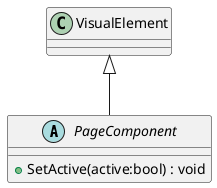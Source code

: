 @startuml
abstract class PageComponent {
    + SetActive(active:bool) : void
}
VisualElement <|-- PageComponent
@enduml
